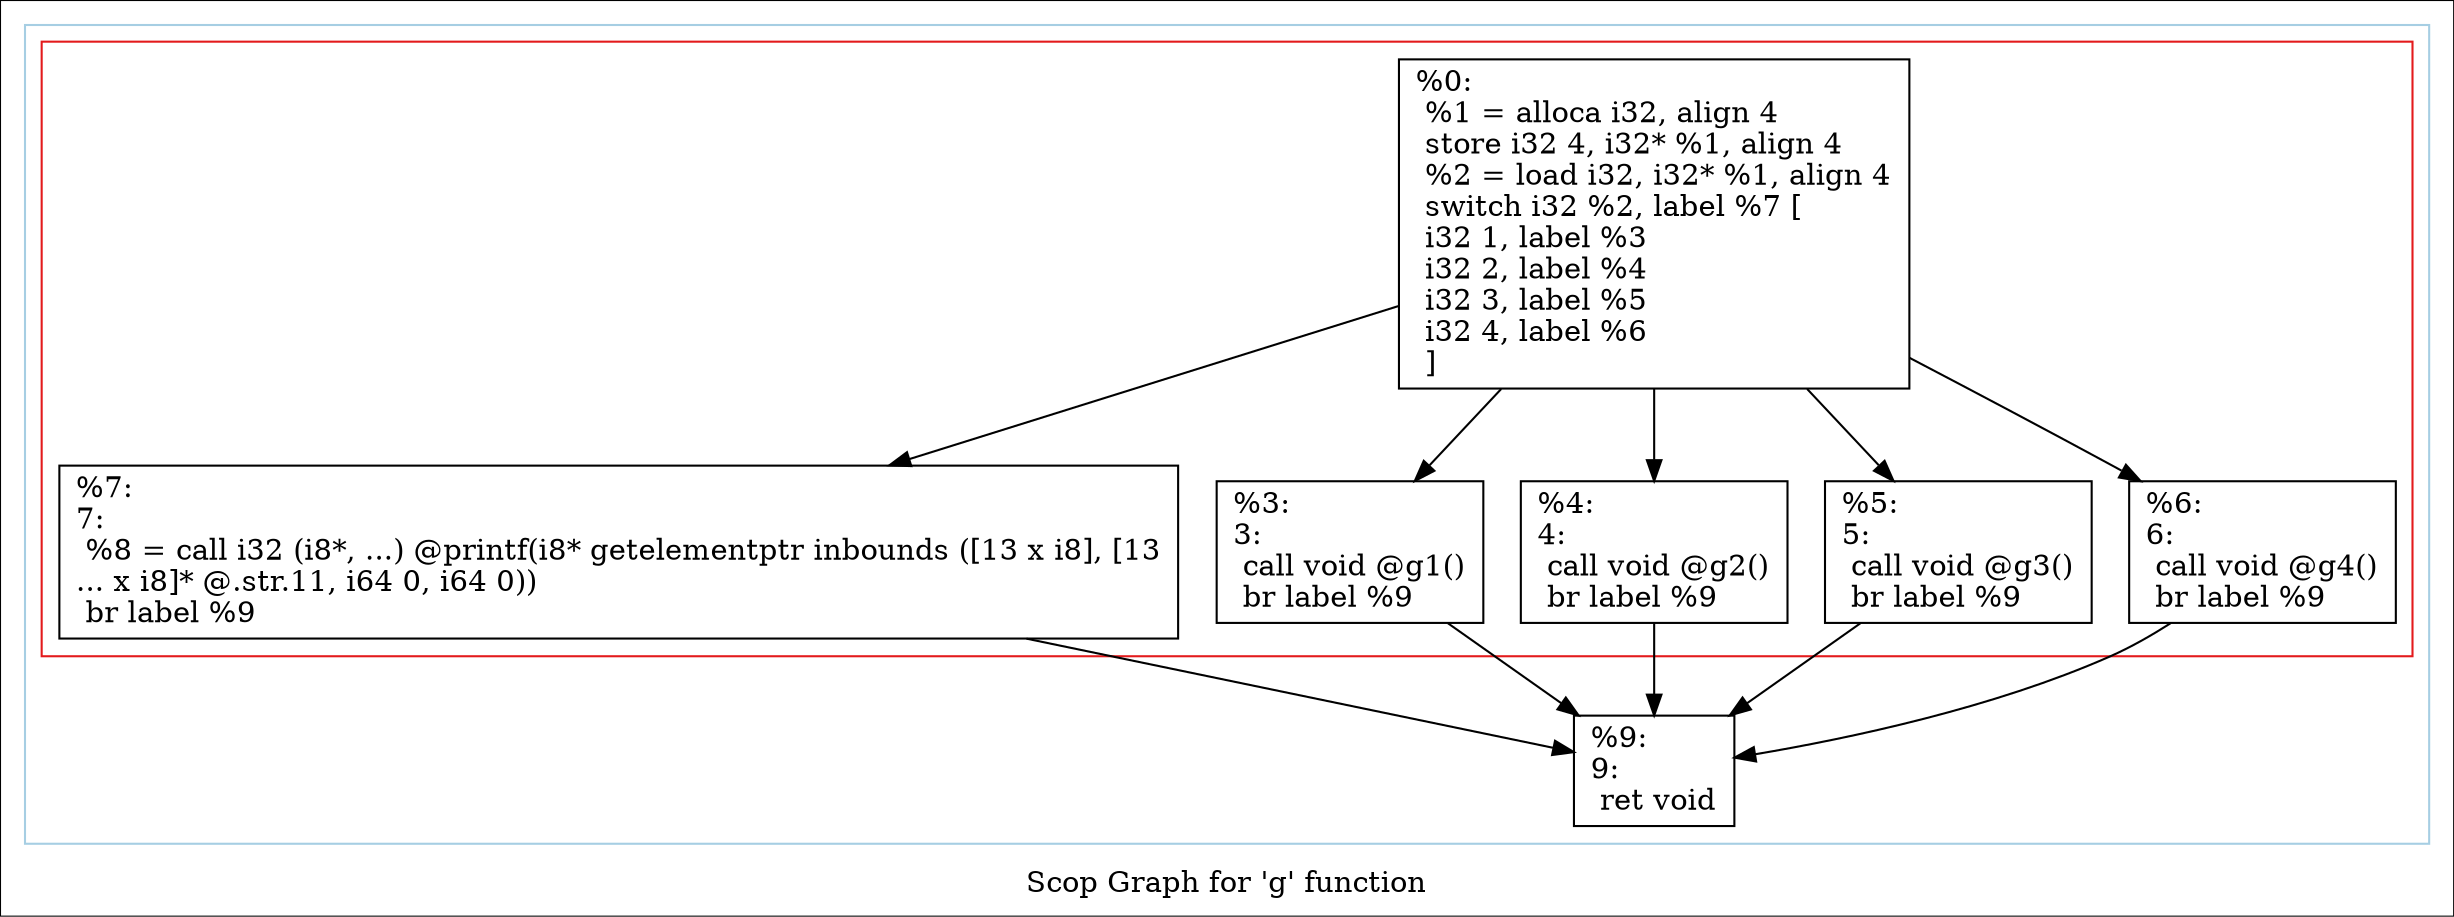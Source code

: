 digraph "Scop Graph for 'g' function" {
	label="Scop Graph for 'g' function";

	Node0xbad450 [shape=record,label="{%0:\l  %1 = alloca i32, align 4\l  store i32 4, i32* %1, align 4\l  %2 = load i32, i32* %1, align 4\l  switch i32 %2, label %7 [\l    i32 1, label %3\l    i32 2, label %4\l    i32 3, label %5\l    i32 4, label %6\l  ]\l}"];
	Node0xbad450 -> Node0xbac830;
	Node0xbad450 -> Node0xbac500;
	Node0xbad450 -> Node0xbb24b0;
	Node0xbad450 -> Node0xbab4e0;
	Node0xbad450 -> Node0xbabb70;
	Node0xbac830 [shape=record,label="{%7:\l7:                                                \l  %8 = call i32 (i8*, ...) @printf(i8* getelementptr inbounds ([13 x i8], [13\l... x i8]* @.str.11, i64 0, i64 0))\l  br label %9\l}"];
	Node0xbac830 -> Node0xbabea0;
	Node0xbabea0 [shape=record,label="{%9:\l9:                                                \l  ret void\l}"];
	Node0xbac500 [shape=record,label="{%3:\l3:                                                \l  call void @g1()\l  br label %9\l}"];
	Node0xbac500 -> Node0xbabea0;
	Node0xbb24b0 [shape=record,label="{%4:\l4:                                                \l  call void @g2()\l  br label %9\l}"];
	Node0xbb24b0 -> Node0xbabea0;
	Node0xbab4e0 [shape=record,label="{%5:\l5:                                                \l  call void @g3()\l  br label %9\l}"];
	Node0xbab4e0 -> Node0xbabea0;
	Node0xbabb70 [shape=record,label="{%6:\l6:                                                \l  call void @g4()\l  br label %9\l}"];
	Node0xbabb70 -> Node0xbabea0;
	colorscheme = "paired12"
        subgraph cluster_0xb7eed0 {
          label = "";
          style = solid;
          color = 1
          subgraph cluster_0xbafc40 {
            label = "";
            style = solid;
            color = 6
            Node0xbad450;
            Node0xbac830;
            Node0xbac500;
            Node0xbb24b0;
            Node0xbab4e0;
            Node0xbabb70;
          }
          Node0xbabea0;
        }
}
